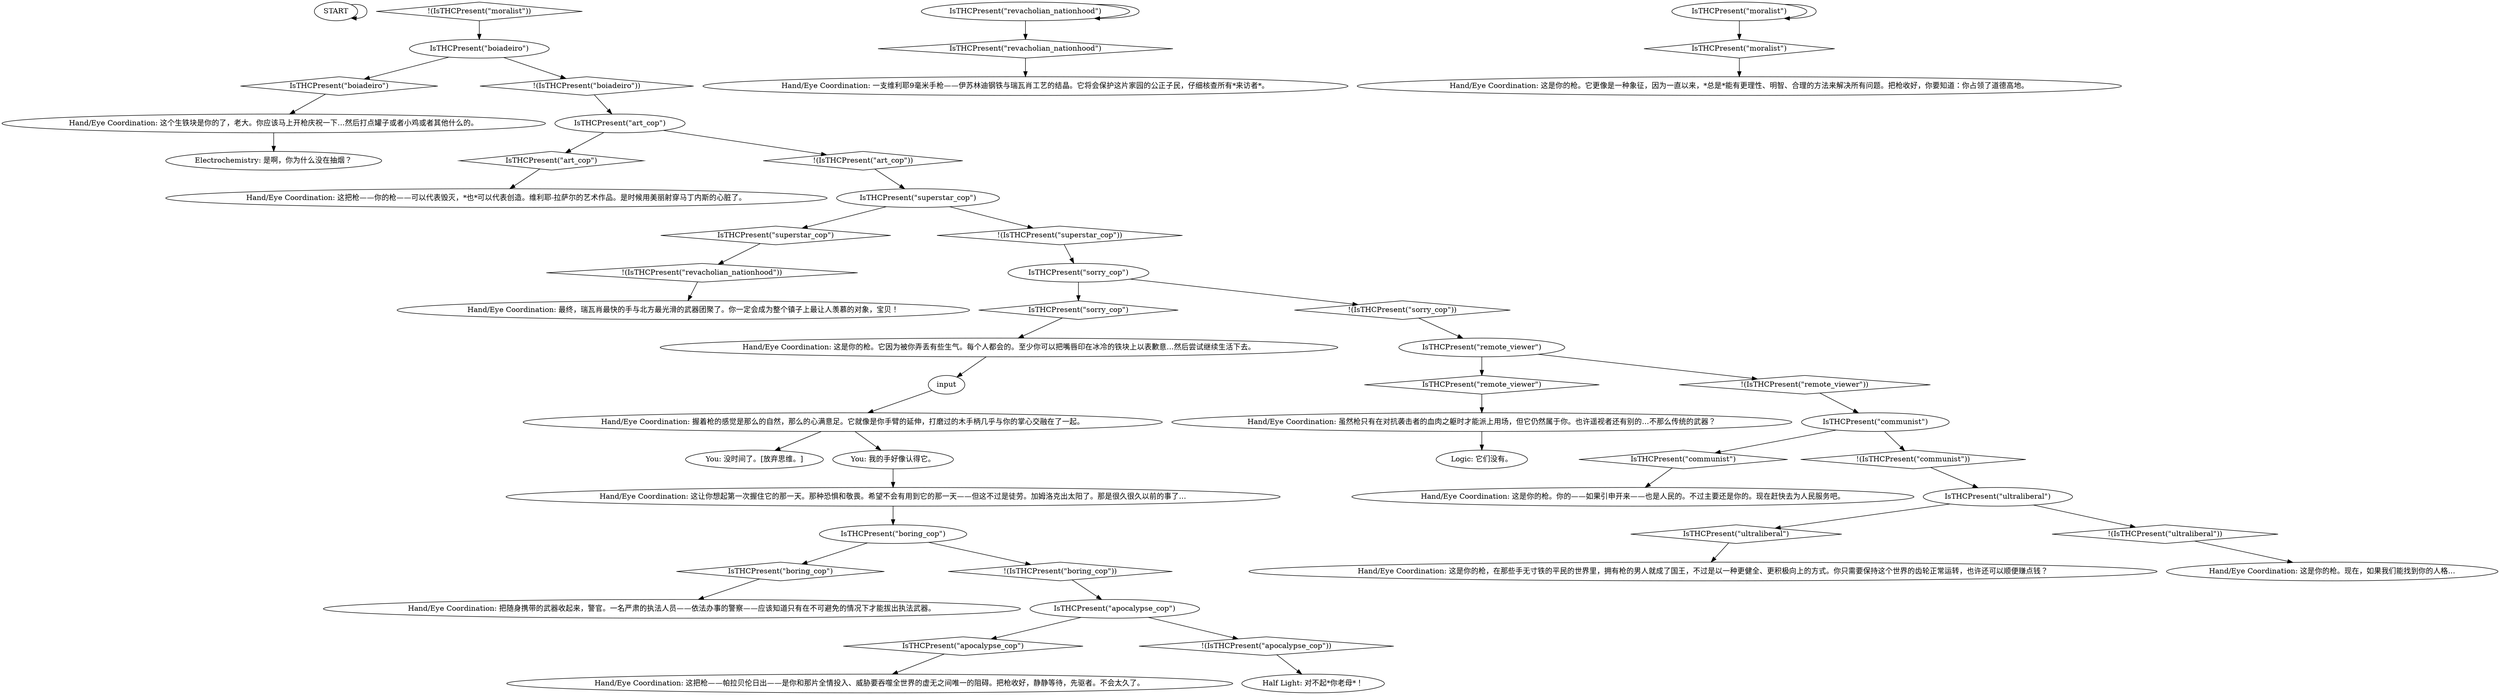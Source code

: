 # BOARDWALK ORB / wielding your gun
# This is what it feels to equip your gun after such a long time.
# ==================================================
digraph G {
	  0 [label="START"];
	  1 [label="input"];
	  2 [label="Half Light: 对不起*你老母*！"];
	  3 [label="IsTHCPresent(\"revacholian_nationhood\")"];
	  4 [label="IsTHCPresent(\"revacholian_nationhood\")", shape=diamond];
	  5 [label="!(IsTHCPresent(\"revacholian_nationhood\"))", shape=diamond];
	  6 [label="Hand/Eye Coordination: 最终，瑞瓦肖最快的手与北方最光滑的武器团聚了。你一定会成为整个镇子上最让人羡慕的对象，宝贝！"];
	  7 [label="IsTHCPresent(\"moralist\")"];
	  8 [label="IsTHCPresent(\"moralist\")", shape=diamond];
	  9 [label="!(IsTHCPresent(\"moralist\"))", shape=diamond];
	  10 [label="Hand/Eye Coordination: 这是你的枪。现在，如果我们能找到你的人格…"];
	  11 [label="IsTHCPresent(\"superstar_cop\")"];
	  12 [label="IsTHCPresent(\"superstar_cop\")", shape=diamond];
	  13 [label="!(IsTHCPresent(\"superstar_cop\"))", shape=diamond];
	  14 [label="IsTHCPresent(\"communist\")"];
	  15 [label="IsTHCPresent(\"communist\")", shape=diamond];
	  16 [label="!(IsTHCPresent(\"communist\"))", shape=diamond];
	  17 [label="IsTHCPresent(\"remote_viewer\")"];
	  18 [label="IsTHCPresent(\"remote_viewer\")", shape=diamond];
	  19 [label="!(IsTHCPresent(\"remote_viewer\"))", shape=diamond];
	  20 [label="Logic: 它们没有。"];
	  21 [label="IsTHCPresent(\"apocalypse_cop\")"];
	  22 [label="IsTHCPresent(\"apocalypse_cop\")", shape=diamond];
	  23 [label="!(IsTHCPresent(\"apocalypse_cop\"))", shape=diamond];
	  24 [label="IsTHCPresent(\"art_cop\")"];
	  25 [label="IsTHCPresent(\"art_cop\")", shape=diamond];
	  26 [label="!(IsTHCPresent(\"art_cop\"))", shape=diamond];
	  27 [label="IsTHCPresent(\"boiadeiro\")"];
	  28 [label="IsTHCPresent(\"boiadeiro\")", shape=diamond];
	  29 [label="!(IsTHCPresent(\"boiadeiro\"))", shape=diamond];
	  30 [label="Hand/Eye Coordination: 这是你的枪，在那些手无寸铁的平民的世界里，拥有枪的男人就成了国王，不过是以一种更健全、更积极向上的方式。你只需要保持这个世界的齿轮正常运转，也许还可以顺便赚点钱？"];
	  31 [label="IsTHCPresent(\"boring_cop\")"];
	  32 [label="IsTHCPresent(\"boring_cop\")", shape=diamond];
	  33 [label="!(IsTHCPresent(\"boring_cop\"))", shape=diamond];
	  34 [label="IsTHCPresent(\"sorry_cop\")"];
	  35 [label="IsTHCPresent(\"sorry_cop\")", shape=diamond];
	  36 [label="!(IsTHCPresent(\"sorry_cop\"))", shape=diamond];
	  37 [label="Hand/Eye Coordination: 握着枪的感觉是那么的自然，那么的心满意足。它就像是你手臂的延伸，打磨过的木手柄几乎与你的掌心交融在了一起。"];
	  38 [label="Hand/Eye Coordination: 这是你的枪。你的——如果引申开来——也是人民的。不过主要还是你的。现在赶快去为人民服务吧。"];
	  39 [label="Hand/Eye Coordination: 把随身携带的武器收起来，警官。一名严肃的执法人员——依法办事的警察——应该知道只有在不可避免的情况下才能拔出执法武器。"];
	  40 [label="Hand/Eye Coordination: 一支维利耶9毫米手枪——伊苏林迪钢铁与瑞瓦肖工艺的结晶。它将会保护这片家园的公正子民，仔细核查所有*来访者*。"];
	  41 [label="Hand/Eye Coordination: 这是你的枪。它更像是一种象征，因为一直以来，*总是*能有更理性、明智、合理的方法来解决所有问题。把枪收好，你要知道：你占领了道德高地。"];
	  42 [label="IsTHCPresent(\"ultraliberal\")"];
	  43 [label="IsTHCPresent(\"ultraliberal\")", shape=diamond];
	  44 [label="!(IsTHCPresent(\"ultraliberal\"))", shape=diamond];
	  45 [label="Hand/Eye Coordination: 这让你想起第一次握住它的那一天。那种恐惧和敬畏。希望不会有用到它的那一天——但这不过是徒劳。加姆洛克出太阳了。那是很久很久以前的事了…"];
	  46 [label="Hand/Eye Coordination: 这个生铁块是你的了，老大。你应该马上开枪庆祝一下…然后打点罐子或者小鸡或者其他什么的。"];
	  47 [label="Hand/Eye Coordination: 这把枪——帕拉贝伦日出——是你和那片全情投入、威胁要吞噬全世界的虚无之间唯一的阻碍。把枪收好，静静等待，先驱者。不会太久了。"];
	  48 [label="You: 没时间了。[放弃思维。]"];
	  49 [label="Hand/Eye Coordination: 这把枪——你的枪——可以代表毁灭，*也*可以代表创造。维利耶-拉萨尔的艺术作品。是时候用美丽射穿马丁内斯的心脏了。"];
	  50 [label="Hand/Eye Coordination: 这是你的枪。它因为被你弄丢有些生气。每个人都会的。至少你可以把嘴唇印在冰冷的铁块上以表歉意…然后尝试继续生活下去。"];
	  51 [label="Hand/Eye Coordination: 虽然枪只有在对抗袭击者的血肉之躯时才能派上用场，但它仍然属于你。也许遥视者还有别的…不那么传统的武器？"];
	  52 [label="Electrochemistry: 是啊，你为什么没在抽烟？"];
	  53 [label="You: 我的手好像认得它。"];
	  0 -> 0
	  1 -> 37
	  3 -> 3
	  3 -> 4
	  4 -> 40
	  5 -> 6
	  7 -> 8
	  7 -> 7
	  8 -> 41
	  9 -> 27
	  11 -> 12
	  11 -> 13
	  12 -> 5
	  13 -> 34
	  14 -> 16
	  14 -> 15
	  15 -> 38
	  16 -> 42
	  17 -> 18
	  17 -> 19
	  18 -> 51
	  19 -> 14
	  21 -> 22
	  21 -> 23
	  22 -> 47
	  23 -> 2
	  24 -> 25
	  24 -> 26
	  25 -> 49
	  26 -> 11
	  27 -> 28
	  27 -> 29
	  28 -> 46
	  29 -> 24
	  31 -> 32
	  31 -> 33
	  32 -> 39
	  33 -> 21
	  34 -> 35
	  34 -> 36
	  35 -> 50
	  36 -> 17
	  37 -> 48
	  37 -> 53
	  42 -> 43
	  42 -> 44
	  43 -> 30
	  44 -> 10
	  45 -> 31
	  46 -> 52
	  50 -> 1
	  51 -> 20
	  53 -> 45
}

